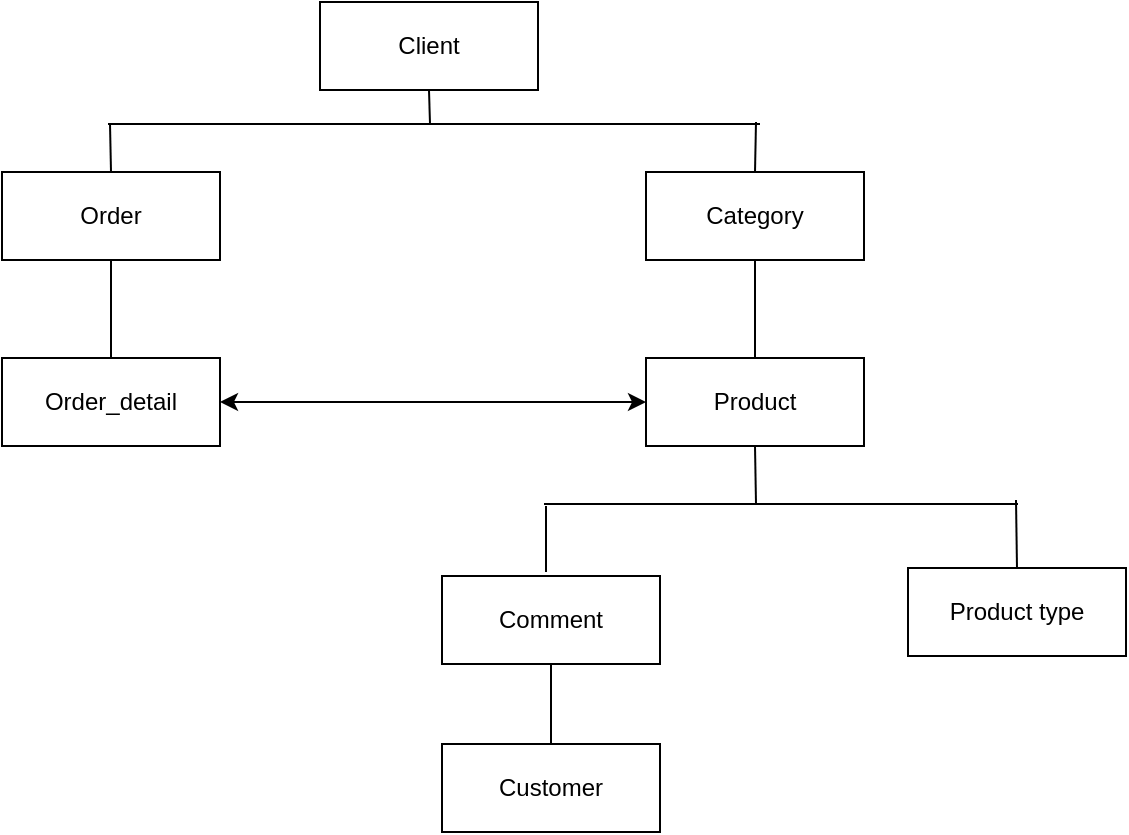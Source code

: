 <mxfile version="19.0.3" type="github">
  <diagram id="wHCIY2bOlsfEsZx9pWF6" name="Page-1">
    <mxGraphModel dx="1247" dy="647" grid="0" gridSize="10" guides="1" tooltips="1" connect="1" arrows="1" fold="1" page="1" pageScale="1" pageWidth="827" pageHeight="1169" math="0" shadow="0">
      <root>
        <mxCell id="0" />
        <mxCell id="1" parent="0" />
        <mxCell id="2A49t2iNZ0mUx9Svp8C6-1" value="Client" style="rounded=0;whiteSpace=wrap;html=1;" vertex="1" parent="1">
          <mxGeometry x="359" y="114" width="109" height="44" as="geometry" />
        </mxCell>
        <mxCell id="2A49t2iNZ0mUx9Svp8C6-2" value="Order" style="rounded=0;whiteSpace=wrap;html=1;" vertex="1" parent="1">
          <mxGeometry x="200" y="199" width="109" height="44" as="geometry" />
        </mxCell>
        <mxCell id="2A49t2iNZ0mUx9Svp8C6-3" value="Category" style="rounded=0;whiteSpace=wrap;html=1;" vertex="1" parent="1">
          <mxGeometry x="522" y="199" width="109" height="44" as="geometry" />
        </mxCell>
        <mxCell id="2A49t2iNZ0mUx9Svp8C6-4" value="Order_detail" style="rounded=0;whiteSpace=wrap;html=1;" vertex="1" parent="1">
          <mxGeometry x="200" y="292" width="109" height="44" as="geometry" />
        </mxCell>
        <mxCell id="2A49t2iNZ0mUx9Svp8C6-5" value="Product" style="rounded=0;whiteSpace=wrap;html=1;" vertex="1" parent="1">
          <mxGeometry x="522" y="292" width="109" height="44" as="geometry" />
        </mxCell>
        <mxCell id="2A49t2iNZ0mUx9Svp8C6-6" value="Product type" style="rounded=0;whiteSpace=wrap;html=1;" vertex="1" parent="1">
          <mxGeometry x="653" y="397" width="109" height="44" as="geometry" />
        </mxCell>
        <mxCell id="2A49t2iNZ0mUx9Svp8C6-7" value="Comment" style="rounded=0;whiteSpace=wrap;html=1;" vertex="1" parent="1">
          <mxGeometry x="420" y="401" width="109" height="44" as="geometry" />
        </mxCell>
        <mxCell id="2A49t2iNZ0mUx9Svp8C6-8" value="Customer" style="rounded=0;whiteSpace=wrap;html=1;" vertex="1" parent="1">
          <mxGeometry x="420" y="485" width="109" height="44" as="geometry" />
        </mxCell>
        <mxCell id="2A49t2iNZ0mUx9Svp8C6-9" value="" style="endArrow=none;html=1;rounded=0;entryX=0.5;entryY=1;entryDx=0;entryDy=0;" edge="1" parent="1" target="2A49t2iNZ0mUx9Svp8C6-1">
          <mxGeometry width="50" height="50" relative="1" as="geometry">
            <mxPoint x="414" y="175" as="sourcePoint" />
            <mxPoint x="437" y="307" as="targetPoint" />
          </mxGeometry>
        </mxCell>
        <mxCell id="2A49t2iNZ0mUx9Svp8C6-10" value="" style="endArrow=none;html=1;rounded=0;" edge="1" parent="1">
          <mxGeometry width="50" height="50" relative="1" as="geometry">
            <mxPoint x="253" y="175" as="sourcePoint" />
            <mxPoint x="579" y="175" as="targetPoint" />
          </mxGeometry>
        </mxCell>
        <mxCell id="2A49t2iNZ0mUx9Svp8C6-11" value="" style="endArrow=none;html=1;rounded=0;entryX=0.5;entryY=0;entryDx=0;entryDy=0;" edge="1" parent="1" target="2A49t2iNZ0mUx9Svp8C6-2">
          <mxGeometry width="50" height="50" relative="1" as="geometry">
            <mxPoint x="254" y="175" as="sourcePoint" />
            <mxPoint x="437" y="307" as="targetPoint" />
          </mxGeometry>
        </mxCell>
        <mxCell id="2A49t2iNZ0mUx9Svp8C6-12" value="" style="endArrow=none;html=1;rounded=0;entryX=0.5;entryY=0;entryDx=0;entryDy=0;" edge="1" parent="1" target="2A49t2iNZ0mUx9Svp8C6-3">
          <mxGeometry width="50" height="50" relative="1" as="geometry">
            <mxPoint x="577" y="174" as="sourcePoint" />
            <mxPoint x="437" y="307" as="targetPoint" />
          </mxGeometry>
        </mxCell>
        <mxCell id="2A49t2iNZ0mUx9Svp8C6-13" value="" style="endArrow=none;html=1;rounded=0;entryX=0.5;entryY=1;entryDx=0;entryDy=0;exitX=0.5;exitY=0;exitDx=0;exitDy=0;" edge="1" parent="1" source="2A49t2iNZ0mUx9Svp8C6-4" target="2A49t2iNZ0mUx9Svp8C6-2">
          <mxGeometry width="50" height="50" relative="1" as="geometry">
            <mxPoint x="387" y="357" as="sourcePoint" />
            <mxPoint x="437" y="307" as="targetPoint" />
          </mxGeometry>
        </mxCell>
        <mxCell id="2A49t2iNZ0mUx9Svp8C6-14" value="" style="endArrow=none;html=1;rounded=0;entryX=0.5;entryY=1;entryDx=0;entryDy=0;exitX=0.5;exitY=0;exitDx=0;exitDy=0;" edge="1" parent="1" source="2A49t2iNZ0mUx9Svp8C6-5" target="2A49t2iNZ0mUx9Svp8C6-3">
          <mxGeometry width="50" height="50" relative="1" as="geometry">
            <mxPoint x="387" y="357" as="sourcePoint" />
            <mxPoint x="437" y="307" as="targetPoint" />
          </mxGeometry>
        </mxCell>
        <mxCell id="2A49t2iNZ0mUx9Svp8C6-15" value="" style="endArrow=none;html=1;rounded=0;" edge="1" parent="1">
          <mxGeometry width="50" height="50" relative="1" as="geometry">
            <mxPoint x="471" y="365" as="sourcePoint" />
            <mxPoint x="708" y="365" as="targetPoint" />
          </mxGeometry>
        </mxCell>
        <mxCell id="2A49t2iNZ0mUx9Svp8C6-16" value="" style="endArrow=none;html=1;rounded=0;entryX=0.5;entryY=0;entryDx=0;entryDy=0;exitX=0.5;exitY=1;exitDx=0;exitDy=0;" edge="1" parent="1" source="2A49t2iNZ0mUx9Svp8C6-7" target="2A49t2iNZ0mUx9Svp8C6-8">
          <mxGeometry width="50" height="50" relative="1" as="geometry">
            <mxPoint x="387" y="357" as="sourcePoint" />
            <mxPoint x="437" y="307" as="targetPoint" />
          </mxGeometry>
        </mxCell>
        <mxCell id="2A49t2iNZ0mUx9Svp8C6-18" value="" style="endArrow=none;html=1;rounded=0;entryX=0.5;entryY=1;entryDx=0;entryDy=0;" edge="1" parent="1" target="2A49t2iNZ0mUx9Svp8C6-5">
          <mxGeometry width="50" height="50" relative="1" as="geometry">
            <mxPoint x="577" y="365" as="sourcePoint" />
            <mxPoint x="437" y="307" as="targetPoint" />
          </mxGeometry>
        </mxCell>
        <mxCell id="2A49t2iNZ0mUx9Svp8C6-19" value="" style="endArrow=none;html=1;rounded=0;entryX=0.5;entryY=0;entryDx=0;entryDy=0;" edge="1" parent="1" target="2A49t2iNZ0mUx9Svp8C6-6">
          <mxGeometry width="50" height="50" relative="1" as="geometry">
            <mxPoint x="707" y="363" as="sourcePoint" />
            <mxPoint x="437" y="307" as="targetPoint" />
          </mxGeometry>
        </mxCell>
        <mxCell id="2A49t2iNZ0mUx9Svp8C6-20" value="" style="endArrow=none;html=1;rounded=0;" edge="1" parent="1">
          <mxGeometry width="50" height="50" relative="1" as="geometry">
            <mxPoint x="472" y="399" as="sourcePoint" />
            <mxPoint x="472" y="366" as="targetPoint" />
          </mxGeometry>
        </mxCell>
        <mxCell id="2A49t2iNZ0mUx9Svp8C6-24" value="" style="endArrow=classic;startArrow=classic;html=1;rounded=0;entryX=0;entryY=0.5;entryDx=0;entryDy=0;exitX=1;exitY=0.5;exitDx=0;exitDy=0;" edge="1" parent="1" source="2A49t2iNZ0mUx9Svp8C6-4" target="2A49t2iNZ0mUx9Svp8C6-5">
          <mxGeometry width="50" height="50" relative="1" as="geometry">
            <mxPoint x="387" y="357" as="sourcePoint" />
            <mxPoint x="437" y="307" as="targetPoint" />
          </mxGeometry>
        </mxCell>
      </root>
    </mxGraphModel>
  </diagram>
</mxfile>
